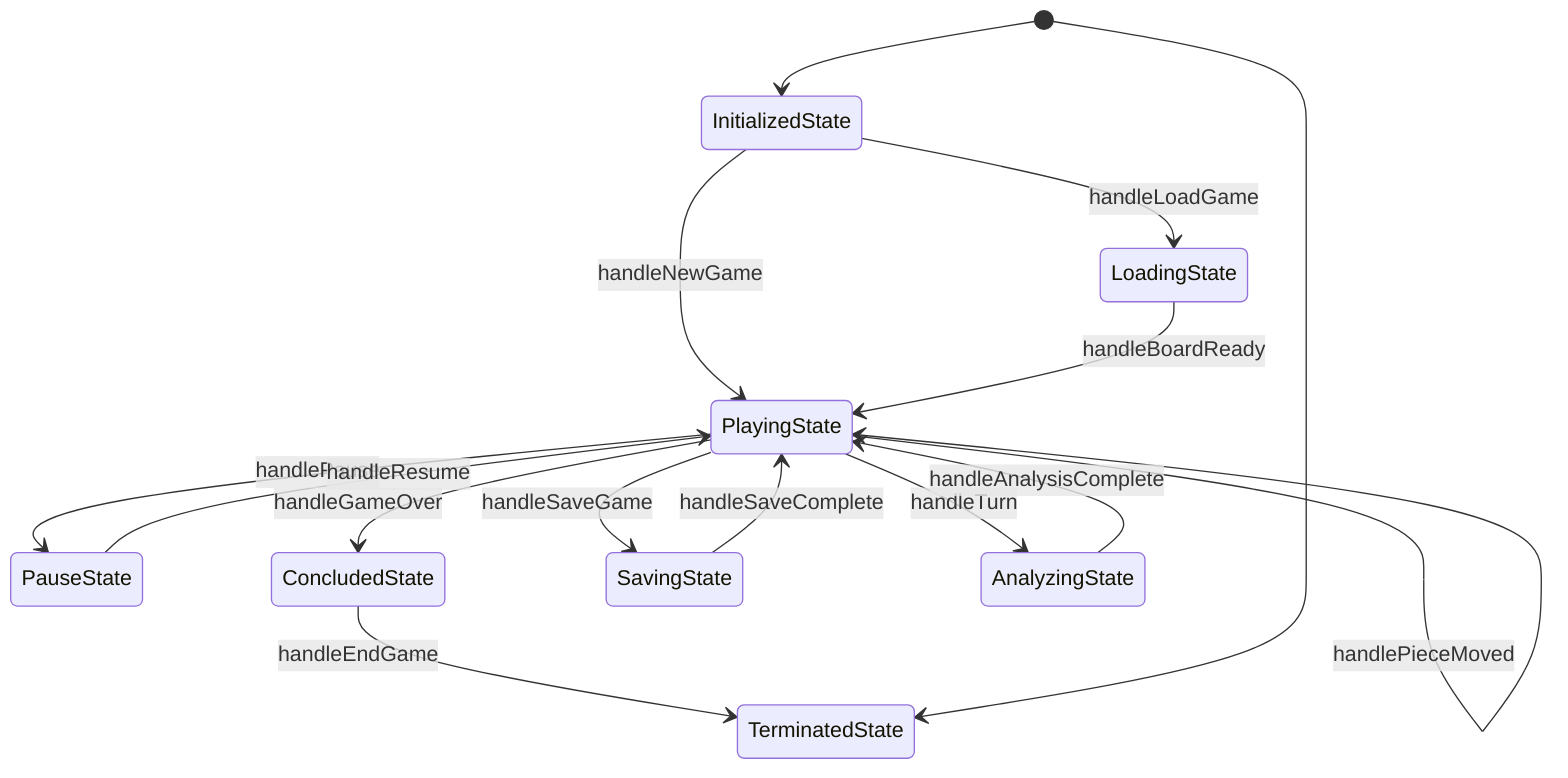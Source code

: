 stateDiagram
    [*] --> InitializedState
    InitializedState --> PlayingState: handleNewGame
    InitializedState --> LoadingState: handleLoadGame
    PlayingState --> PauseState: handlePause
    PlayingState --> ConcludedState: handleGameOver
    PlayingState --> SavingState: handleSaveGame
    PauseState --> PlayingState: handleResume
    ConcludedState --> TerminatedState: handleEndGame
    LoadingState --> PlayingState: handleBoardReady
    SavingState --> PlayingState: handleSaveComplete
    PlayingState --> PlayingState: handlePieceMoved
    PlayingState --> AnalyzingState: handleTurn
    AnalyzingState --> PlayingState: handleAnalysisComplete
    [*] --> TerminatedState